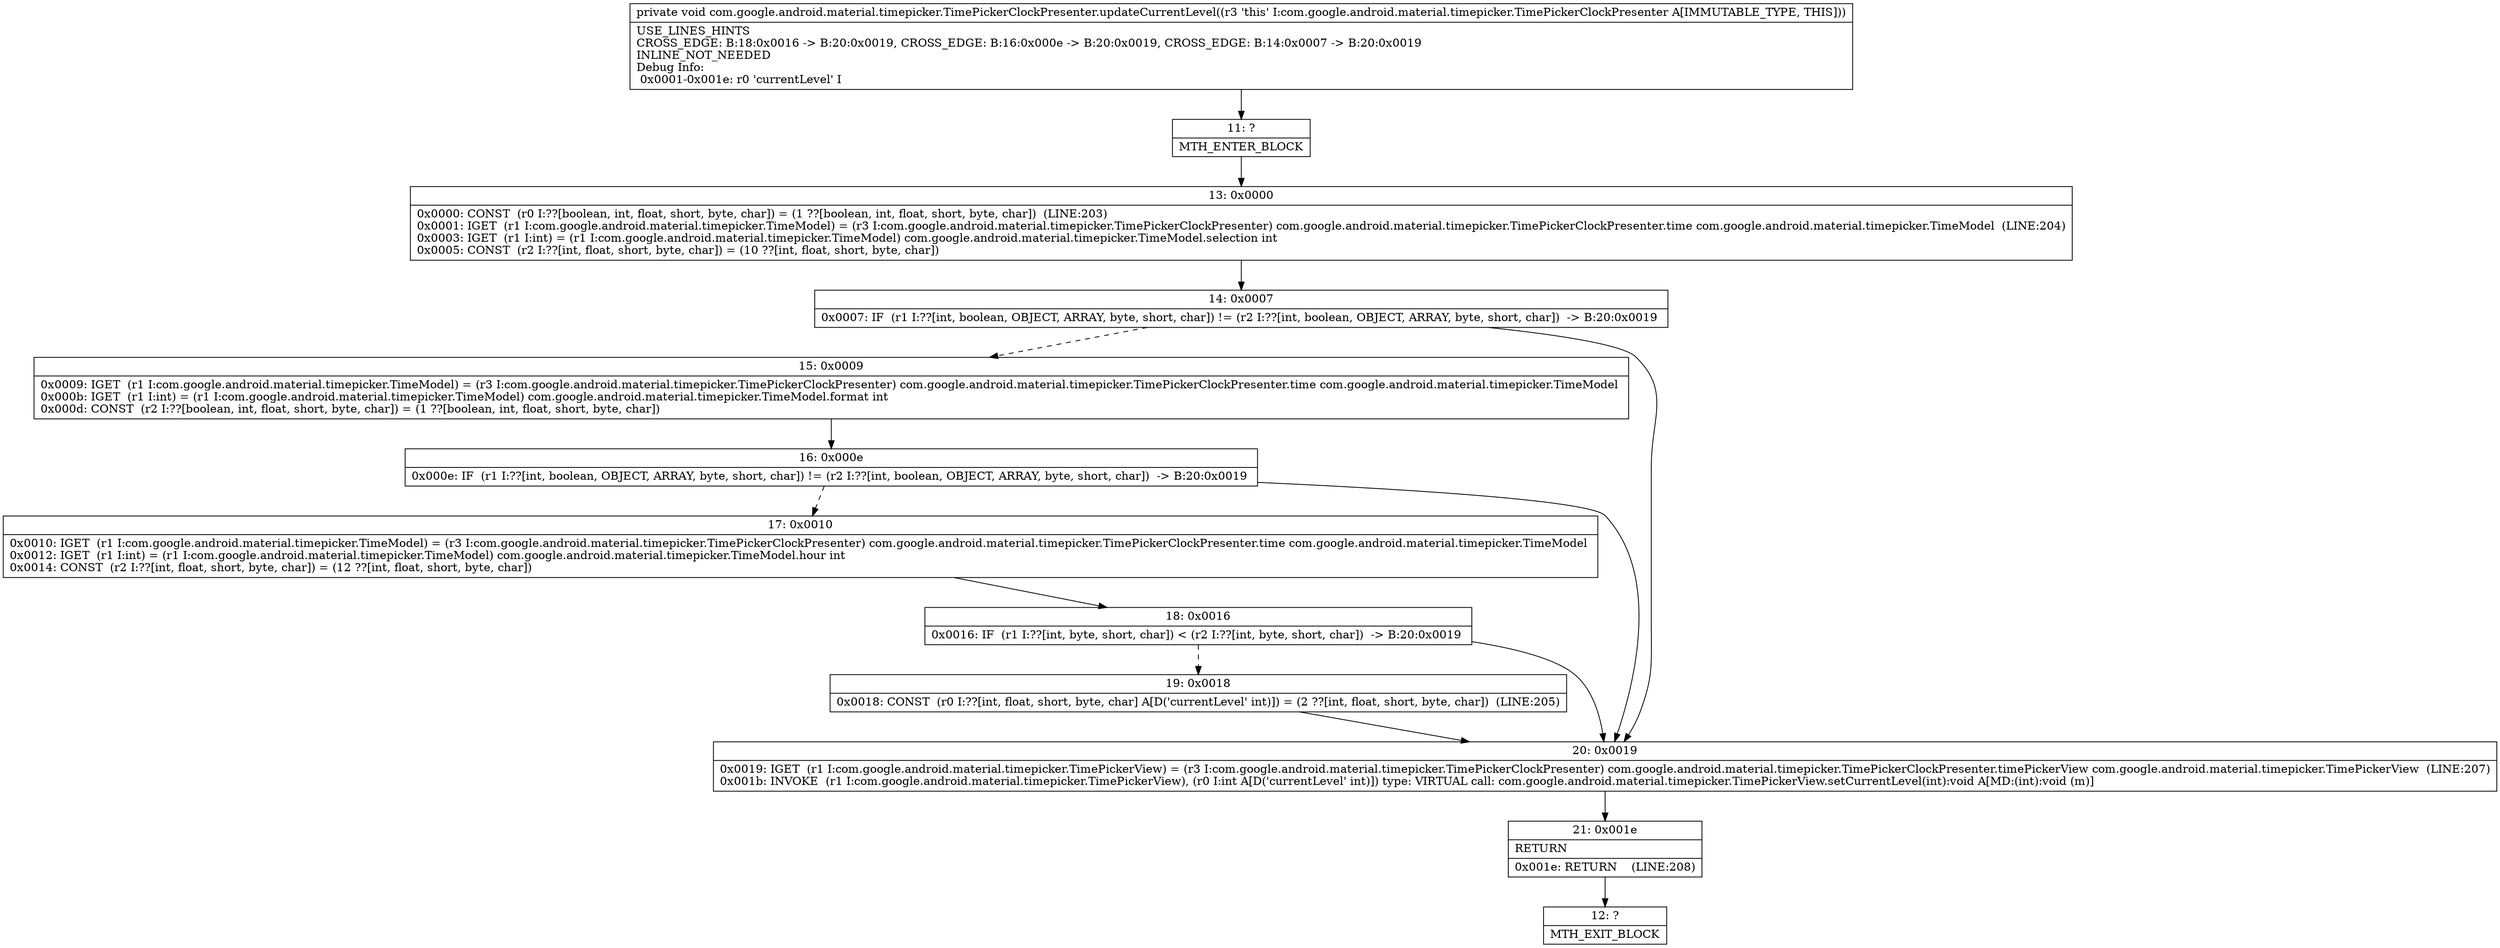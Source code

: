 digraph "CFG forcom.google.android.material.timepicker.TimePickerClockPresenter.updateCurrentLevel()V" {
Node_11 [shape=record,label="{11\:\ ?|MTH_ENTER_BLOCK\l}"];
Node_13 [shape=record,label="{13\:\ 0x0000|0x0000: CONST  (r0 I:??[boolean, int, float, short, byte, char]) = (1 ??[boolean, int, float, short, byte, char])  (LINE:203)\l0x0001: IGET  (r1 I:com.google.android.material.timepicker.TimeModel) = (r3 I:com.google.android.material.timepicker.TimePickerClockPresenter) com.google.android.material.timepicker.TimePickerClockPresenter.time com.google.android.material.timepicker.TimeModel  (LINE:204)\l0x0003: IGET  (r1 I:int) = (r1 I:com.google.android.material.timepicker.TimeModel) com.google.android.material.timepicker.TimeModel.selection int \l0x0005: CONST  (r2 I:??[int, float, short, byte, char]) = (10 ??[int, float, short, byte, char]) \l}"];
Node_14 [shape=record,label="{14\:\ 0x0007|0x0007: IF  (r1 I:??[int, boolean, OBJECT, ARRAY, byte, short, char]) != (r2 I:??[int, boolean, OBJECT, ARRAY, byte, short, char])  \-\> B:20:0x0019 \l}"];
Node_15 [shape=record,label="{15\:\ 0x0009|0x0009: IGET  (r1 I:com.google.android.material.timepicker.TimeModel) = (r3 I:com.google.android.material.timepicker.TimePickerClockPresenter) com.google.android.material.timepicker.TimePickerClockPresenter.time com.google.android.material.timepicker.TimeModel \l0x000b: IGET  (r1 I:int) = (r1 I:com.google.android.material.timepicker.TimeModel) com.google.android.material.timepicker.TimeModel.format int \l0x000d: CONST  (r2 I:??[boolean, int, float, short, byte, char]) = (1 ??[boolean, int, float, short, byte, char]) \l}"];
Node_16 [shape=record,label="{16\:\ 0x000e|0x000e: IF  (r1 I:??[int, boolean, OBJECT, ARRAY, byte, short, char]) != (r2 I:??[int, boolean, OBJECT, ARRAY, byte, short, char])  \-\> B:20:0x0019 \l}"];
Node_17 [shape=record,label="{17\:\ 0x0010|0x0010: IGET  (r1 I:com.google.android.material.timepicker.TimeModel) = (r3 I:com.google.android.material.timepicker.TimePickerClockPresenter) com.google.android.material.timepicker.TimePickerClockPresenter.time com.google.android.material.timepicker.TimeModel \l0x0012: IGET  (r1 I:int) = (r1 I:com.google.android.material.timepicker.TimeModel) com.google.android.material.timepicker.TimeModel.hour int \l0x0014: CONST  (r2 I:??[int, float, short, byte, char]) = (12 ??[int, float, short, byte, char]) \l}"];
Node_18 [shape=record,label="{18\:\ 0x0016|0x0016: IF  (r1 I:??[int, byte, short, char]) \< (r2 I:??[int, byte, short, char])  \-\> B:20:0x0019 \l}"];
Node_19 [shape=record,label="{19\:\ 0x0018|0x0018: CONST  (r0 I:??[int, float, short, byte, char] A[D('currentLevel' int)]) = (2 ??[int, float, short, byte, char])  (LINE:205)\l}"];
Node_20 [shape=record,label="{20\:\ 0x0019|0x0019: IGET  (r1 I:com.google.android.material.timepicker.TimePickerView) = (r3 I:com.google.android.material.timepicker.TimePickerClockPresenter) com.google.android.material.timepicker.TimePickerClockPresenter.timePickerView com.google.android.material.timepicker.TimePickerView  (LINE:207)\l0x001b: INVOKE  (r1 I:com.google.android.material.timepicker.TimePickerView), (r0 I:int A[D('currentLevel' int)]) type: VIRTUAL call: com.google.android.material.timepicker.TimePickerView.setCurrentLevel(int):void A[MD:(int):void (m)]\l}"];
Node_21 [shape=record,label="{21\:\ 0x001e|RETURN\l|0x001e: RETURN    (LINE:208)\l}"];
Node_12 [shape=record,label="{12\:\ ?|MTH_EXIT_BLOCK\l}"];
MethodNode[shape=record,label="{private void com.google.android.material.timepicker.TimePickerClockPresenter.updateCurrentLevel((r3 'this' I:com.google.android.material.timepicker.TimePickerClockPresenter A[IMMUTABLE_TYPE, THIS]))  | USE_LINES_HINTS\lCROSS_EDGE: B:18:0x0016 \-\> B:20:0x0019, CROSS_EDGE: B:16:0x000e \-\> B:20:0x0019, CROSS_EDGE: B:14:0x0007 \-\> B:20:0x0019\lINLINE_NOT_NEEDED\lDebug Info:\l  0x0001\-0x001e: r0 'currentLevel' I\l}"];
MethodNode -> Node_11;Node_11 -> Node_13;
Node_13 -> Node_14;
Node_14 -> Node_15[style=dashed];
Node_14 -> Node_20;
Node_15 -> Node_16;
Node_16 -> Node_17[style=dashed];
Node_16 -> Node_20;
Node_17 -> Node_18;
Node_18 -> Node_19[style=dashed];
Node_18 -> Node_20;
Node_19 -> Node_20;
Node_20 -> Node_21;
Node_21 -> Node_12;
}

